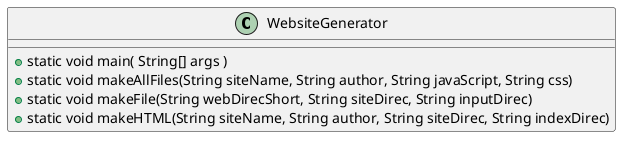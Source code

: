 @startuml
'https://plantuml.com/sequence-diagram

class WebsiteGenerator
{
    + static void main( String[] args )
    + static void makeAllFiles(String siteName, String author, String javaScript, String css)
    + static void makeFile(String webDirecShort, String siteDirec, String inputDirec)
    + static void makeHTML(String siteName, String author, String siteDirec, String indexDirec)
}

@enduml